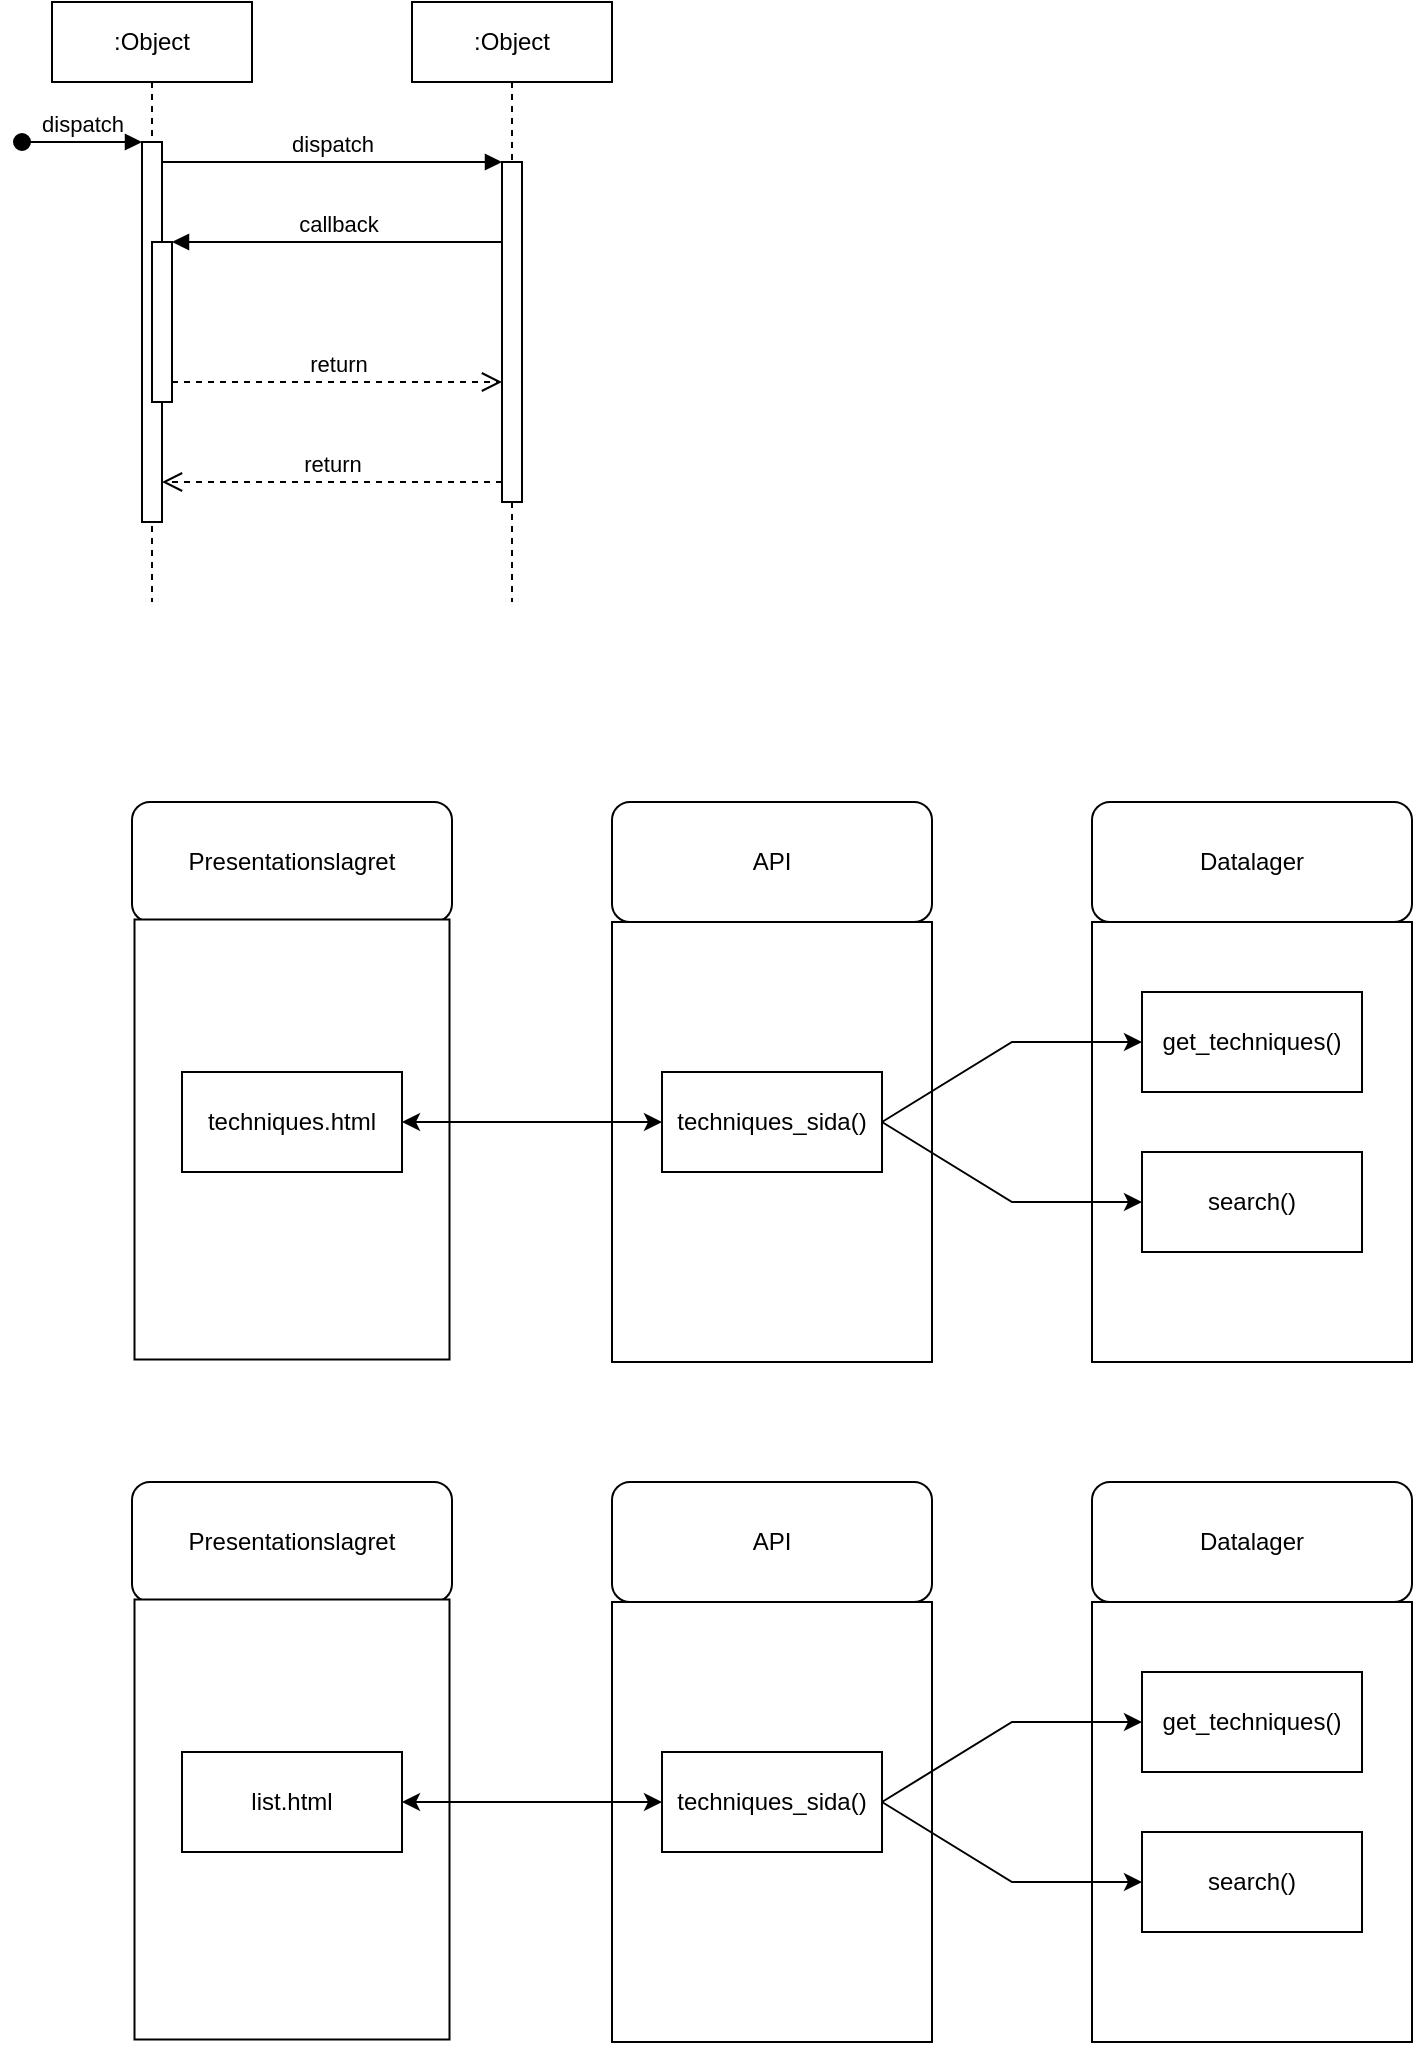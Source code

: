 <mxfile version="24.7.17">
  <diagram name="Page-1" id="2YBvvXClWsGukQMizWep">
    <mxGraphModel dx="706" dy="818" grid="1" gridSize="10" guides="1" tooltips="1" connect="1" arrows="1" fold="1" page="1" pageScale="1" pageWidth="850" pageHeight="1100" math="0" shadow="0">
      <root>
        <mxCell id="0" />
        <mxCell id="1" parent="0" />
        <mxCell id="aM9ryv3xv72pqoxQDRHE-1" value=":Object" style="shape=umlLifeline;perimeter=lifelinePerimeter;whiteSpace=wrap;html=1;container=0;dropTarget=0;collapsible=0;recursiveResize=0;outlineConnect=0;portConstraint=eastwest;newEdgeStyle={&quot;edgeStyle&quot;:&quot;elbowEdgeStyle&quot;,&quot;elbow&quot;:&quot;vertical&quot;,&quot;curved&quot;:0,&quot;rounded&quot;:0};" parent="1" vertex="1">
          <mxGeometry x="40" y="40" width="100" height="300" as="geometry" />
        </mxCell>
        <mxCell id="aM9ryv3xv72pqoxQDRHE-2" value="" style="html=1;points=[];perimeter=orthogonalPerimeter;outlineConnect=0;targetShapes=umlLifeline;portConstraint=eastwest;newEdgeStyle={&quot;edgeStyle&quot;:&quot;elbowEdgeStyle&quot;,&quot;elbow&quot;:&quot;vertical&quot;,&quot;curved&quot;:0,&quot;rounded&quot;:0};" parent="aM9ryv3xv72pqoxQDRHE-1" vertex="1">
          <mxGeometry x="45" y="70" width="10" height="190" as="geometry" />
        </mxCell>
        <mxCell id="aM9ryv3xv72pqoxQDRHE-3" value="dispatch" style="html=1;verticalAlign=bottom;startArrow=oval;endArrow=block;startSize=8;edgeStyle=elbowEdgeStyle;elbow=vertical;curved=0;rounded=0;" parent="aM9ryv3xv72pqoxQDRHE-1" target="aM9ryv3xv72pqoxQDRHE-2" edge="1">
          <mxGeometry relative="1" as="geometry">
            <mxPoint x="-15" y="70" as="sourcePoint" />
          </mxGeometry>
        </mxCell>
        <mxCell id="aM9ryv3xv72pqoxQDRHE-4" value="" style="html=1;points=[];perimeter=orthogonalPerimeter;outlineConnect=0;targetShapes=umlLifeline;portConstraint=eastwest;newEdgeStyle={&quot;edgeStyle&quot;:&quot;elbowEdgeStyle&quot;,&quot;elbow&quot;:&quot;vertical&quot;,&quot;curved&quot;:0,&quot;rounded&quot;:0};" parent="aM9ryv3xv72pqoxQDRHE-1" vertex="1">
          <mxGeometry x="50" y="120" width="10" height="80" as="geometry" />
        </mxCell>
        <mxCell id="aM9ryv3xv72pqoxQDRHE-5" value=":Object" style="shape=umlLifeline;perimeter=lifelinePerimeter;whiteSpace=wrap;html=1;container=0;dropTarget=0;collapsible=0;recursiveResize=0;outlineConnect=0;portConstraint=eastwest;newEdgeStyle={&quot;edgeStyle&quot;:&quot;elbowEdgeStyle&quot;,&quot;elbow&quot;:&quot;vertical&quot;,&quot;curved&quot;:0,&quot;rounded&quot;:0};" parent="1" vertex="1">
          <mxGeometry x="220" y="40" width="100" height="300" as="geometry" />
        </mxCell>
        <mxCell id="aM9ryv3xv72pqoxQDRHE-6" value="" style="html=1;points=[];perimeter=orthogonalPerimeter;outlineConnect=0;targetShapes=umlLifeline;portConstraint=eastwest;newEdgeStyle={&quot;edgeStyle&quot;:&quot;elbowEdgeStyle&quot;,&quot;elbow&quot;:&quot;vertical&quot;,&quot;curved&quot;:0,&quot;rounded&quot;:0};" parent="aM9ryv3xv72pqoxQDRHE-5" vertex="1">
          <mxGeometry x="45" y="80" width="10" height="170" as="geometry" />
        </mxCell>
        <mxCell id="aM9ryv3xv72pqoxQDRHE-7" value="dispatch" style="html=1;verticalAlign=bottom;endArrow=block;edgeStyle=elbowEdgeStyle;elbow=vertical;curved=0;rounded=0;" parent="1" source="aM9ryv3xv72pqoxQDRHE-2" target="aM9ryv3xv72pqoxQDRHE-6" edge="1">
          <mxGeometry relative="1" as="geometry">
            <mxPoint x="195" y="130" as="sourcePoint" />
            <Array as="points">
              <mxPoint x="180" y="120" />
            </Array>
          </mxGeometry>
        </mxCell>
        <mxCell id="aM9ryv3xv72pqoxQDRHE-8" value="return" style="html=1;verticalAlign=bottom;endArrow=open;dashed=1;endSize=8;edgeStyle=elbowEdgeStyle;elbow=vertical;curved=0;rounded=0;" parent="1" source="aM9ryv3xv72pqoxQDRHE-6" target="aM9ryv3xv72pqoxQDRHE-2" edge="1">
          <mxGeometry relative="1" as="geometry">
            <mxPoint x="195" y="205" as="targetPoint" />
            <Array as="points">
              <mxPoint x="190" y="280" />
            </Array>
          </mxGeometry>
        </mxCell>
        <mxCell id="aM9ryv3xv72pqoxQDRHE-9" value="callback" style="html=1;verticalAlign=bottom;endArrow=block;edgeStyle=elbowEdgeStyle;elbow=vertical;curved=0;rounded=0;" parent="1" source="aM9ryv3xv72pqoxQDRHE-6" target="aM9ryv3xv72pqoxQDRHE-4" edge="1">
          <mxGeometry relative="1" as="geometry">
            <mxPoint x="175" y="160" as="sourcePoint" />
            <Array as="points">
              <mxPoint x="190" y="160" />
            </Array>
          </mxGeometry>
        </mxCell>
        <mxCell id="aM9ryv3xv72pqoxQDRHE-10" value="return" style="html=1;verticalAlign=bottom;endArrow=open;dashed=1;endSize=8;edgeStyle=elbowEdgeStyle;elbow=vertical;curved=0;rounded=0;" parent="1" source="aM9ryv3xv72pqoxQDRHE-4" target="aM9ryv3xv72pqoxQDRHE-6" edge="1">
          <mxGeometry relative="1" as="geometry">
            <mxPoint x="175" y="235" as="targetPoint" />
            <Array as="points">
              <mxPoint x="180" y="230" />
            </Array>
          </mxGeometry>
        </mxCell>
        <mxCell id="dzgXMHapNwowrjusKW1O-1" value="Presentationslagret" style="rounded=1;whiteSpace=wrap;html=1;" parent="1" vertex="1">
          <mxGeometry x="80" y="440" width="160" height="60" as="geometry" />
        </mxCell>
        <mxCell id="dzgXMHapNwowrjusKW1O-2" value="API" style="rounded=1;whiteSpace=wrap;html=1;" parent="1" vertex="1">
          <mxGeometry x="320" y="440" width="160" height="60" as="geometry" />
        </mxCell>
        <mxCell id="dzgXMHapNwowrjusKW1O-3" value="Datalager" style="rounded=1;whiteSpace=wrap;html=1;" parent="1" vertex="1">
          <mxGeometry x="560" y="440" width="160" height="60" as="geometry" />
        </mxCell>
        <mxCell id="dzgXMHapNwowrjusKW1O-9" value="" style="rounded=0;whiteSpace=wrap;html=1;rotation=90;" parent="1" vertex="1">
          <mxGeometry x="50" y="530" width="220" height="157.5" as="geometry" />
        </mxCell>
        <mxCell id="dzgXMHapNwowrjusKW1O-11" value="" style="rounded=0;whiteSpace=wrap;html=1;rotation=90;" parent="1" vertex="1">
          <mxGeometry x="530" y="530" width="220" height="160" as="geometry" />
        </mxCell>
        <mxCell id="dzgXMHapNwowrjusKW1O-12" value="" style="rounded=0;whiteSpace=wrap;html=1;rotation=90;" parent="1" vertex="1">
          <mxGeometry x="290" y="530" width="220" height="160" as="geometry" />
        </mxCell>
        <mxCell id="exSdz0iTrDbsph4KnE0r-6" value="" style="endArrow=classic;startArrow=classic;html=1;rounded=0;entryX=0;entryY=0.5;entryDx=0;entryDy=0;exitX=1;exitY=0.5;exitDx=0;exitDy=0;" edge="1" parent="1" source="exSdz0iTrDbsph4KnE0r-11" target="exSdz0iTrDbsph4KnE0r-10">
          <mxGeometry width="50" height="50" relative="1" as="geometry">
            <mxPoint x="240" y="600" as="sourcePoint" />
            <mxPoint x="320" y="550" as="targetPoint" />
          </mxGeometry>
        </mxCell>
        <mxCell id="exSdz0iTrDbsph4KnE0r-7" value="" style="endArrow=classic;html=1;rounded=0;exitX=1;exitY=0.5;exitDx=0;exitDy=0;" edge="1" parent="1" source="exSdz0iTrDbsph4KnE0r-10" target="exSdz0iTrDbsph4KnE0r-8">
          <mxGeometry width="50" height="50" relative="1" as="geometry">
            <mxPoint x="500" y="610" as="sourcePoint" />
            <mxPoint x="550" y="560" as="targetPoint" />
            <Array as="points">
              <mxPoint x="520" y="560" />
            </Array>
          </mxGeometry>
        </mxCell>
        <mxCell id="exSdz0iTrDbsph4KnE0r-8" value="get_techniques()" style="rounded=0;whiteSpace=wrap;html=1;" vertex="1" parent="1">
          <mxGeometry x="585" y="535" width="110" height="50" as="geometry" />
        </mxCell>
        <mxCell id="exSdz0iTrDbsph4KnE0r-9" value="search()" style="rounded=0;whiteSpace=wrap;html=1;" vertex="1" parent="1">
          <mxGeometry x="585" y="615" width="110" height="50" as="geometry" />
        </mxCell>
        <mxCell id="exSdz0iTrDbsph4KnE0r-10" value="techniques_sida()" style="rounded=0;whiteSpace=wrap;html=1;" vertex="1" parent="1">
          <mxGeometry x="345" y="575" width="110" height="50" as="geometry" />
        </mxCell>
        <mxCell id="exSdz0iTrDbsph4KnE0r-11" value="techniques.html" style="rounded=0;whiteSpace=wrap;html=1;" vertex="1" parent="1">
          <mxGeometry x="105" y="575" width="110" height="50" as="geometry" />
        </mxCell>
        <mxCell id="exSdz0iTrDbsph4KnE0r-12" value="" style="endArrow=classic;html=1;rounded=0;entryX=0;entryY=0.5;entryDx=0;entryDy=0;" edge="1" parent="1" target="exSdz0iTrDbsph4KnE0r-9">
          <mxGeometry width="50" height="50" relative="1" as="geometry">
            <mxPoint x="455" y="600" as="sourcePoint" />
            <mxPoint x="505" y="550" as="targetPoint" />
            <Array as="points">
              <mxPoint x="520" y="640" />
            </Array>
          </mxGeometry>
        </mxCell>
        <mxCell id="exSdz0iTrDbsph4KnE0r-13" value="Presentationslagret" style="rounded=1;whiteSpace=wrap;html=1;" vertex="1" parent="1">
          <mxGeometry x="80" y="780" width="160" height="60" as="geometry" />
        </mxCell>
        <mxCell id="exSdz0iTrDbsph4KnE0r-14" value="API" style="rounded=1;whiteSpace=wrap;html=1;" vertex="1" parent="1">
          <mxGeometry x="320" y="780" width="160" height="60" as="geometry" />
        </mxCell>
        <mxCell id="exSdz0iTrDbsph4KnE0r-15" value="Datalager" style="rounded=1;whiteSpace=wrap;html=1;" vertex="1" parent="1">
          <mxGeometry x="560" y="780" width="160" height="60" as="geometry" />
        </mxCell>
        <mxCell id="exSdz0iTrDbsph4KnE0r-16" value="" style="rounded=0;whiteSpace=wrap;html=1;rotation=90;" vertex="1" parent="1">
          <mxGeometry x="50" y="870" width="220" height="157.5" as="geometry" />
        </mxCell>
        <mxCell id="exSdz0iTrDbsph4KnE0r-17" value="" style="rounded=0;whiteSpace=wrap;html=1;rotation=90;" vertex="1" parent="1">
          <mxGeometry x="530" y="870" width="220" height="160" as="geometry" />
        </mxCell>
        <mxCell id="exSdz0iTrDbsph4KnE0r-18" value="" style="rounded=0;whiteSpace=wrap;html=1;rotation=90;" vertex="1" parent="1">
          <mxGeometry x="290" y="870" width="220" height="160" as="geometry" />
        </mxCell>
        <mxCell id="exSdz0iTrDbsph4KnE0r-19" value="" style="endArrow=classic;startArrow=classic;html=1;rounded=0;entryX=0;entryY=0.5;entryDx=0;entryDy=0;exitX=1;exitY=0.5;exitDx=0;exitDy=0;" edge="1" parent="1" source="exSdz0iTrDbsph4KnE0r-24" target="exSdz0iTrDbsph4KnE0r-23">
          <mxGeometry width="50" height="50" relative="1" as="geometry">
            <mxPoint x="240" y="940" as="sourcePoint" />
            <mxPoint x="320" y="890" as="targetPoint" />
          </mxGeometry>
        </mxCell>
        <mxCell id="exSdz0iTrDbsph4KnE0r-20" value="" style="endArrow=classic;html=1;rounded=0;exitX=1;exitY=0.5;exitDx=0;exitDy=0;" edge="1" parent="1" source="exSdz0iTrDbsph4KnE0r-23" target="exSdz0iTrDbsph4KnE0r-21">
          <mxGeometry width="50" height="50" relative="1" as="geometry">
            <mxPoint x="500" y="950" as="sourcePoint" />
            <mxPoint x="550" y="900" as="targetPoint" />
            <Array as="points">
              <mxPoint x="520" y="900" />
            </Array>
          </mxGeometry>
        </mxCell>
        <mxCell id="exSdz0iTrDbsph4KnE0r-21" value="get_techniques()" style="rounded=0;whiteSpace=wrap;html=1;" vertex="1" parent="1">
          <mxGeometry x="585" y="875" width="110" height="50" as="geometry" />
        </mxCell>
        <mxCell id="exSdz0iTrDbsph4KnE0r-22" value="search()" style="rounded=0;whiteSpace=wrap;html=1;" vertex="1" parent="1">
          <mxGeometry x="585" y="955" width="110" height="50" as="geometry" />
        </mxCell>
        <mxCell id="exSdz0iTrDbsph4KnE0r-23" value="techniques_sida()" style="rounded=0;whiteSpace=wrap;html=1;" vertex="1" parent="1">
          <mxGeometry x="345" y="915" width="110" height="50" as="geometry" />
        </mxCell>
        <mxCell id="exSdz0iTrDbsph4KnE0r-24" value="list.html" style="rounded=0;whiteSpace=wrap;html=1;" vertex="1" parent="1">
          <mxGeometry x="105" y="915" width="110" height="50" as="geometry" />
        </mxCell>
        <mxCell id="exSdz0iTrDbsph4KnE0r-25" value="" style="endArrow=classic;html=1;rounded=0;entryX=0;entryY=0.5;entryDx=0;entryDy=0;" edge="1" parent="1" target="exSdz0iTrDbsph4KnE0r-22">
          <mxGeometry width="50" height="50" relative="1" as="geometry">
            <mxPoint x="455" y="940" as="sourcePoint" />
            <mxPoint x="505" y="890" as="targetPoint" />
            <Array as="points">
              <mxPoint x="520" y="980" />
            </Array>
          </mxGeometry>
        </mxCell>
      </root>
    </mxGraphModel>
  </diagram>
</mxfile>
